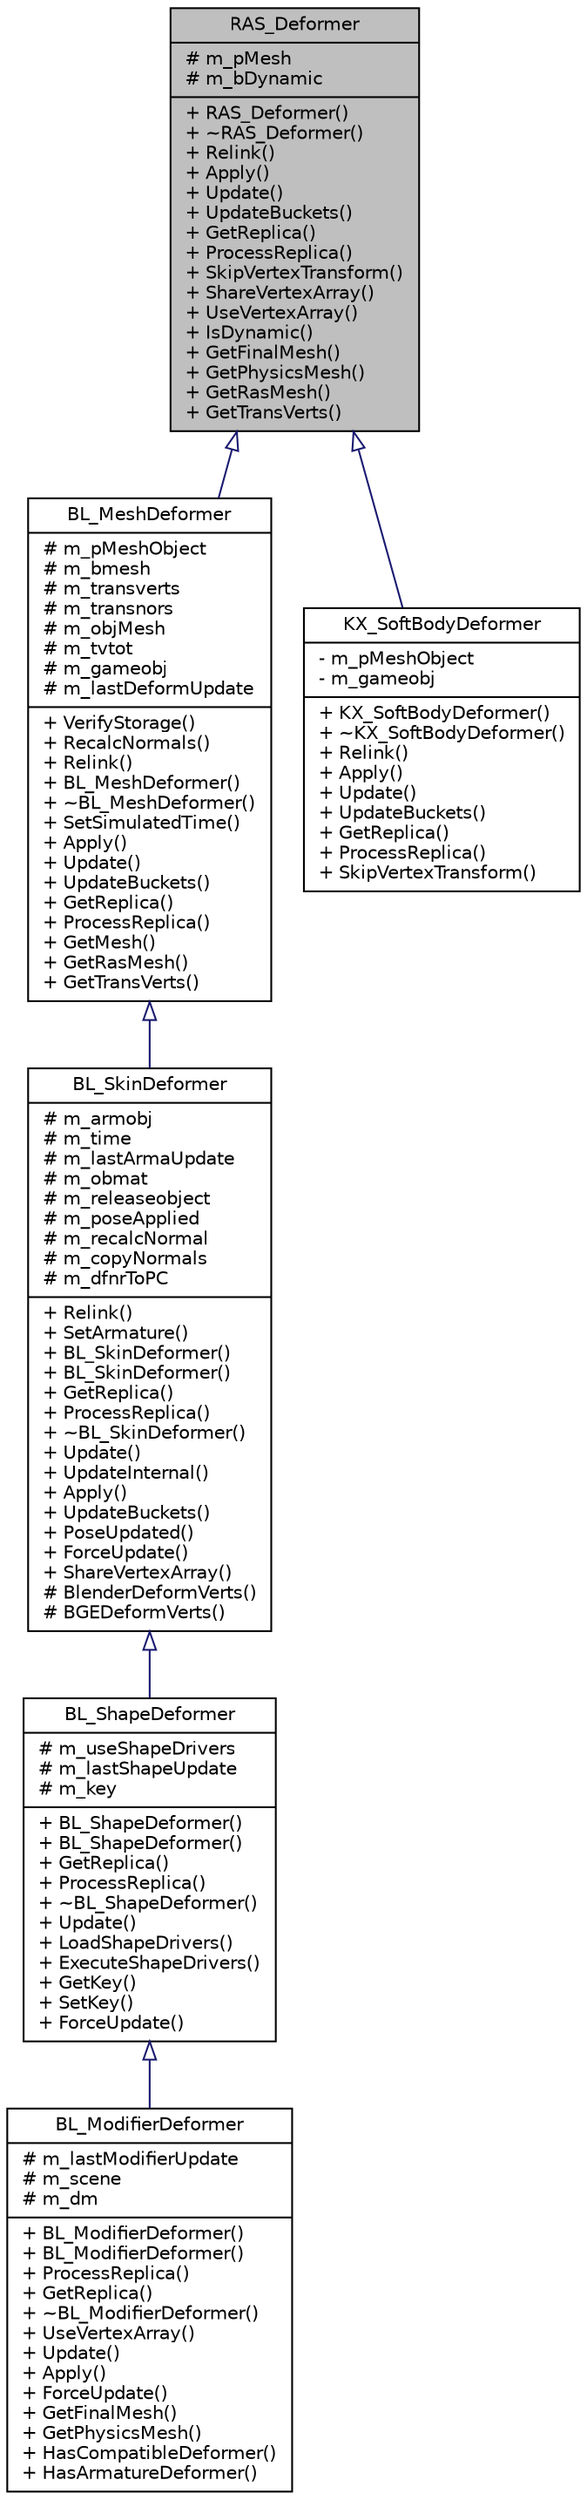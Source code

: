 digraph G
{
  edge [fontname="Helvetica",fontsize="10",labelfontname="Helvetica",labelfontsize="10"];
  node [fontname="Helvetica",fontsize="10",shape=record];
  Node1 [label="{RAS_Deformer\n|# m_pMesh\l# m_bDynamic\l|+ RAS_Deformer()\l+ ~RAS_Deformer()\l+ Relink()\l+ Apply()\l+ Update()\l+ UpdateBuckets()\l+ GetReplica()\l+ ProcessReplica()\l+ SkipVertexTransform()\l+ ShareVertexArray()\l+ UseVertexArray()\l+ IsDynamic()\l+ GetFinalMesh()\l+ GetPhysicsMesh()\l+ GetRasMesh()\l+ GetTransVerts()\l}",height=0.2,width=0.4,color="black", fillcolor="grey75", style="filled" fontcolor="black"];
  Node1 -> Node2 [dir=back,color="midnightblue",fontsize="10",style="solid",arrowtail="empty",fontname="Helvetica"];
  Node2 [label="{BL_MeshDeformer\n|# m_pMeshObject\l# m_bmesh\l# m_transverts\l# m_transnors\l# m_objMesh\l# m_tvtot\l# m_gameobj\l# m_lastDeformUpdate\l|+ VerifyStorage()\l+ RecalcNormals()\l+ Relink()\l+ BL_MeshDeformer()\l+ ~BL_MeshDeformer()\l+ SetSimulatedTime()\l+ Apply()\l+ Update()\l+ UpdateBuckets()\l+ GetReplica()\l+ ProcessReplica()\l+ GetMesh()\l+ GetRasMesh()\l+ GetTransVerts()\l}",height=0.2,width=0.4,color="black", fillcolor="white", style="filled",URL="$d2/dc5/classBL__MeshDeformer.html"];
  Node2 -> Node3 [dir=back,color="midnightblue",fontsize="10",style="solid",arrowtail="empty",fontname="Helvetica"];
  Node3 [label="{BL_SkinDeformer\n|# m_armobj\l# m_time\l# m_lastArmaUpdate\l# m_obmat\l# m_releaseobject\l# m_poseApplied\l# m_recalcNormal\l# m_copyNormals\l# m_dfnrToPC\l|+ Relink()\l+ SetArmature()\l+ BL_SkinDeformer()\l+ BL_SkinDeformer()\l+ GetReplica()\l+ ProcessReplica()\l+ ~BL_SkinDeformer()\l+ Update()\l+ UpdateInternal()\l+ Apply()\l+ UpdateBuckets()\l+ PoseUpdated()\l+ ForceUpdate()\l+ ShareVertexArray()\l# BlenderDeformVerts()\l# BGEDeformVerts()\l}",height=0.2,width=0.4,color="black", fillcolor="white", style="filled",URL="$d2/d80/classBL__SkinDeformer.html"];
  Node3 -> Node4 [dir=back,color="midnightblue",fontsize="10",style="solid",arrowtail="empty",fontname="Helvetica"];
  Node4 [label="{BL_ShapeDeformer\n|# m_useShapeDrivers\l# m_lastShapeUpdate\l# m_key\l|+ BL_ShapeDeformer()\l+ BL_ShapeDeformer()\l+ GetReplica()\l+ ProcessReplica()\l+ ~BL_ShapeDeformer()\l+ Update()\l+ LoadShapeDrivers()\l+ ExecuteShapeDrivers()\l+ GetKey()\l+ SetKey()\l+ ForceUpdate()\l}",height=0.2,width=0.4,color="black", fillcolor="white", style="filled",URL="$d6/d12/classBL__ShapeDeformer.html"];
  Node4 -> Node5 [dir=back,color="midnightblue",fontsize="10",style="solid",arrowtail="empty",fontname="Helvetica"];
  Node5 [label="{BL_ModifierDeformer\n|# m_lastModifierUpdate\l# m_scene\l# m_dm\l|+ BL_ModifierDeformer()\l+ BL_ModifierDeformer()\l+ ProcessReplica()\l+ GetReplica()\l+ ~BL_ModifierDeformer()\l+ UseVertexArray()\l+ Update()\l+ Apply()\l+ ForceUpdate()\l+ GetFinalMesh()\l+ GetPhysicsMesh()\l+ HasCompatibleDeformer()\l+ HasArmatureDeformer()\l}",height=0.2,width=0.4,color="black", fillcolor="white", style="filled",URL="$d8/dbf/classBL__ModifierDeformer.html"];
  Node1 -> Node6 [dir=back,color="midnightblue",fontsize="10",style="solid",arrowtail="empty",fontname="Helvetica"];
  Node6 [label="{KX_SoftBodyDeformer\n|- m_pMeshObject\l- m_gameobj\l|+ KX_SoftBodyDeformer()\l+ ~KX_SoftBodyDeformer()\l+ Relink()\l+ Apply()\l+ Update()\l+ UpdateBuckets()\l+ GetReplica()\l+ ProcessReplica()\l+ SkipVertexTransform()\l}",height=0.2,width=0.4,color="black", fillcolor="white", style="filled",URL="$d6/d77/classKX__SoftBodyDeformer.html"];
}
